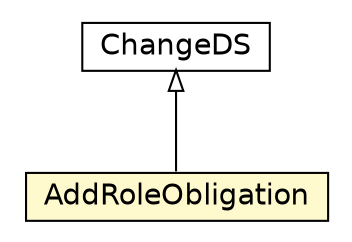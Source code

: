 #!/usr/local/bin/dot
#
# Class diagram 
# Generated by UMLGraph version R5_6_6-1-g9240c4 (http://www.umlgraph.org/)
#

digraph G {
	edge [fontname="Helvetica",fontsize=10,labelfontname="Helvetica",labelfontsize=10];
	node [fontname="Helvetica",fontsize=10,shape=plaintext];
	nodesep=0.25;
	ranksep=0.5;
	// moise.reorg.commands.ChangeDS
	c2348 [label=<<table title="moise.reorg.commands.ChangeDS" border="0" cellborder="1" cellspacing="0" cellpadding="2" port="p" href="./ChangeDS.html">
		<tr><td><table border="0" cellspacing="0" cellpadding="1">
<tr><td align="center" balign="center"> ChangeDS </td></tr>
		</table></td></tr>
		</table>>, URL="./ChangeDS.html", fontname="Helvetica", fontcolor="black", fontsize=14.0];
	// moise.reorg.commands.AddRoleObligation
	c2349 [label=<<table title="moise.reorg.commands.AddRoleObligation" border="0" cellborder="1" cellspacing="0" cellpadding="2" port="p" bgcolor="lemonChiffon" href="./AddRoleObligation.html">
		<tr><td><table border="0" cellspacing="0" cellpadding="1">
<tr><td align="center" balign="center"> AddRoleObligation </td></tr>
		</table></td></tr>
		</table>>, URL="./AddRoleObligation.html", fontname="Helvetica", fontcolor="black", fontsize=14.0];
	//moise.reorg.commands.AddRoleObligation extends moise.reorg.commands.ChangeDS
	c2348:p -> c2349:p [dir=back,arrowtail=empty];
}

